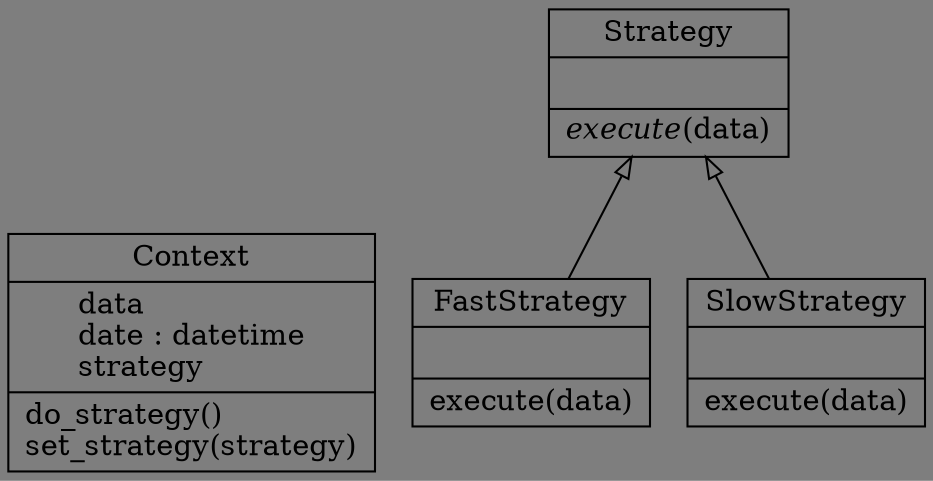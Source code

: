 digraph "classes_3._策略模式.py" {
rankdir=BT
bgcolor="#7e7e7e"
bgcolor="#7e7e7e"
charset="utf-8"
"3._策略模式.Context" [color="black", fontcolor="black", label=<{Context|data<br ALIGN="LEFT"/>date : datetime<br ALIGN="LEFT"/>strategy<br ALIGN="LEFT"/>|do_strategy()<br ALIGN="LEFT"/>set_strategy(strategy)<br ALIGN="LEFT"/>}>, shape="record", style="solid"];
"3._策略模式.FastStrategy" [color="black", fontcolor="black", label=<{FastStrategy|<br ALIGN="LEFT"/>|execute(data)<br ALIGN="LEFT"/>}>, shape="record", style="solid"];
"3._策略模式.SlowStrategy" [color="black", fontcolor="black", label=<{SlowStrategy|<br ALIGN="LEFT"/>|execute(data)<br ALIGN="LEFT"/>}>, shape="record", style="solid"];
"3._策略模式.Strategy" [color="black", fontcolor="black", label=<{Strategy|<br ALIGN="LEFT"/>|<I>execute</I>(data)<br ALIGN="LEFT"/>}>, shape="record", style="solid"];
"3._策略模式.FastStrategy" -> "3._策略模式.Strategy" [arrowhead="empty", arrowtail="none"];
"3._策略模式.SlowStrategy" -> "3._策略模式.Strategy" [arrowhead="empty", arrowtail="none"];
}
